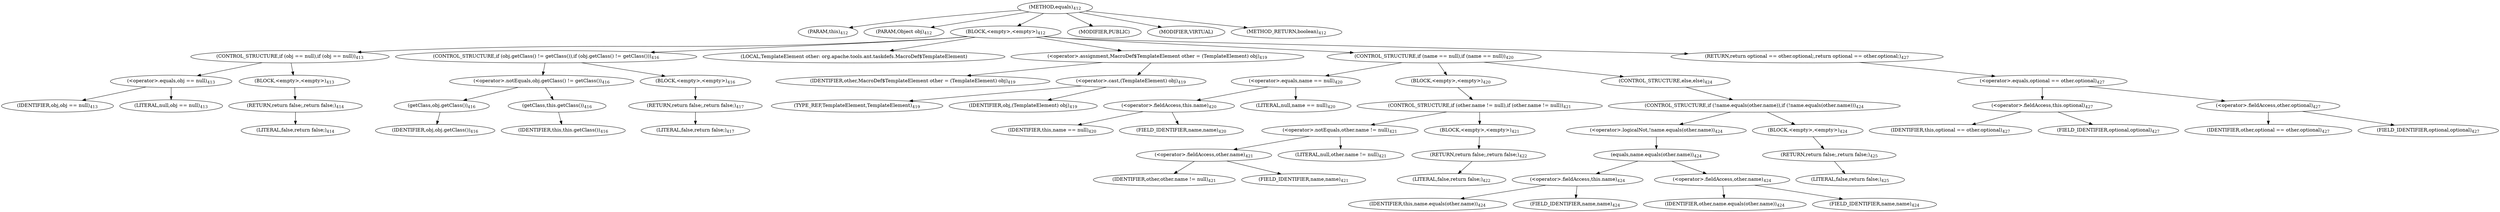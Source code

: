 digraph "equals" {  
"827" [label = <(METHOD,equals)<SUB>412</SUB>> ]
"61" [label = <(PARAM,this)<SUB>412</SUB>> ]
"828" [label = <(PARAM,Object obj)<SUB>412</SUB>> ]
"829" [label = <(BLOCK,&lt;empty&gt;,&lt;empty&gt;)<SUB>412</SUB>> ]
"830" [label = <(CONTROL_STRUCTURE,if (obj == null),if (obj == null))<SUB>413</SUB>> ]
"831" [label = <(&lt;operator&gt;.equals,obj == null)<SUB>413</SUB>> ]
"832" [label = <(IDENTIFIER,obj,obj == null)<SUB>413</SUB>> ]
"833" [label = <(LITERAL,null,obj == null)<SUB>413</SUB>> ]
"834" [label = <(BLOCK,&lt;empty&gt;,&lt;empty&gt;)<SUB>413</SUB>> ]
"835" [label = <(RETURN,return false;,return false;)<SUB>414</SUB>> ]
"836" [label = <(LITERAL,false,return false;)<SUB>414</SUB>> ]
"837" [label = <(CONTROL_STRUCTURE,if (obj.getClass() != getClass()),if (obj.getClass() != getClass()))<SUB>416</SUB>> ]
"838" [label = <(&lt;operator&gt;.notEquals,obj.getClass() != getClass())<SUB>416</SUB>> ]
"839" [label = <(getClass,obj.getClass())<SUB>416</SUB>> ]
"840" [label = <(IDENTIFIER,obj,obj.getClass())<SUB>416</SUB>> ]
"841" [label = <(getClass,this.getClass())<SUB>416</SUB>> ]
"60" [label = <(IDENTIFIER,this,this.getClass())<SUB>416</SUB>> ]
"842" [label = <(BLOCK,&lt;empty&gt;,&lt;empty&gt;)<SUB>416</SUB>> ]
"843" [label = <(RETURN,return false;,return false;)<SUB>417</SUB>> ]
"844" [label = <(LITERAL,false,return false;)<SUB>417</SUB>> ]
"845" [label = <(LOCAL,TemplateElement other: org.apache.tools.ant.taskdefs.MacroDef$TemplateElement)> ]
"846" [label = <(&lt;operator&gt;.assignment,MacroDef$TemplateElement other = (TemplateElement) obj)<SUB>419</SUB>> ]
"847" [label = <(IDENTIFIER,other,MacroDef$TemplateElement other = (TemplateElement) obj)<SUB>419</SUB>> ]
"848" [label = <(&lt;operator&gt;.cast,(TemplateElement) obj)<SUB>419</SUB>> ]
"849" [label = <(TYPE_REF,TemplateElement,TemplateElement)<SUB>419</SUB>> ]
"850" [label = <(IDENTIFIER,obj,(TemplateElement) obj)<SUB>419</SUB>> ]
"851" [label = <(CONTROL_STRUCTURE,if (name == null),if (name == null))<SUB>420</SUB>> ]
"852" [label = <(&lt;operator&gt;.equals,name == null)<SUB>420</SUB>> ]
"853" [label = <(&lt;operator&gt;.fieldAccess,this.name)<SUB>420</SUB>> ]
"854" [label = <(IDENTIFIER,this,name == null)<SUB>420</SUB>> ]
"855" [label = <(FIELD_IDENTIFIER,name,name)<SUB>420</SUB>> ]
"856" [label = <(LITERAL,null,name == null)<SUB>420</SUB>> ]
"857" [label = <(BLOCK,&lt;empty&gt;,&lt;empty&gt;)<SUB>420</SUB>> ]
"858" [label = <(CONTROL_STRUCTURE,if (other.name != null),if (other.name != null))<SUB>421</SUB>> ]
"859" [label = <(&lt;operator&gt;.notEquals,other.name != null)<SUB>421</SUB>> ]
"860" [label = <(&lt;operator&gt;.fieldAccess,other.name)<SUB>421</SUB>> ]
"861" [label = <(IDENTIFIER,other,other.name != null)<SUB>421</SUB>> ]
"862" [label = <(FIELD_IDENTIFIER,name,name)<SUB>421</SUB>> ]
"863" [label = <(LITERAL,null,other.name != null)<SUB>421</SUB>> ]
"864" [label = <(BLOCK,&lt;empty&gt;,&lt;empty&gt;)<SUB>421</SUB>> ]
"865" [label = <(RETURN,return false;,return false;)<SUB>422</SUB>> ]
"866" [label = <(LITERAL,false,return false;)<SUB>422</SUB>> ]
"867" [label = <(CONTROL_STRUCTURE,else,else)<SUB>424</SUB>> ]
"868" [label = <(CONTROL_STRUCTURE,if (!name.equals(other.name)),if (!name.equals(other.name)))<SUB>424</SUB>> ]
"869" [label = <(&lt;operator&gt;.logicalNot,!name.equals(other.name))<SUB>424</SUB>> ]
"870" [label = <(equals,name.equals(other.name))<SUB>424</SUB>> ]
"871" [label = <(&lt;operator&gt;.fieldAccess,this.name)<SUB>424</SUB>> ]
"872" [label = <(IDENTIFIER,this,name.equals(other.name))<SUB>424</SUB>> ]
"873" [label = <(FIELD_IDENTIFIER,name,name)<SUB>424</SUB>> ]
"874" [label = <(&lt;operator&gt;.fieldAccess,other.name)<SUB>424</SUB>> ]
"875" [label = <(IDENTIFIER,other,name.equals(other.name))<SUB>424</SUB>> ]
"876" [label = <(FIELD_IDENTIFIER,name,name)<SUB>424</SUB>> ]
"877" [label = <(BLOCK,&lt;empty&gt;,&lt;empty&gt;)<SUB>424</SUB>> ]
"878" [label = <(RETURN,return false;,return false;)<SUB>425</SUB>> ]
"879" [label = <(LITERAL,false,return false;)<SUB>425</SUB>> ]
"880" [label = <(RETURN,return optional == other.optional;,return optional == other.optional;)<SUB>427</SUB>> ]
"881" [label = <(&lt;operator&gt;.equals,optional == other.optional)<SUB>427</SUB>> ]
"882" [label = <(&lt;operator&gt;.fieldAccess,this.optional)<SUB>427</SUB>> ]
"883" [label = <(IDENTIFIER,this,optional == other.optional)<SUB>427</SUB>> ]
"884" [label = <(FIELD_IDENTIFIER,optional,optional)<SUB>427</SUB>> ]
"885" [label = <(&lt;operator&gt;.fieldAccess,other.optional)<SUB>427</SUB>> ]
"886" [label = <(IDENTIFIER,other,optional == other.optional)<SUB>427</SUB>> ]
"887" [label = <(FIELD_IDENTIFIER,optional,optional)<SUB>427</SUB>> ]
"888" [label = <(MODIFIER,PUBLIC)> ]
"889" [label = <(MODIFIER,VIRTUAL)> ]
"890" [label = <(METHOD_RETURN,boolean)<SUB>412</SUB>> ]
  "827" -> "61" 
  "827" -> "828" 
  "827" -> "829" 
  "827" -> "888" 
  "827" -> "889" 
  "827" -> "890" 
  "829" -> "830" 
  "829" -> "837" 
  "829" -> "845" 
  "829" -> "846" 
  "829" -> "851" 
  "829" -> "880" 
  "830" -> "831" 
  "830" -> "834" 
  "831" -> "832" 
  "831" -> "833" 
  "834" -> "835" 
  "835" -> "836" 
  "837" -> "838" 
  "837" -> "842" 
  "838" -> "839" 
  "838" -> "841" 
  "839" -> "840" 
  "841" -> "60" 
  "842" -> "843" 
  "843" -> "844" 
  "846" -> "847" 
  "846" -> "848" 
  "848" -> "849" 
  "848" -> "850" 
  "851" -> "852" 
  "851" -> "857" 
  "851" -> "867" 
  "852" -> "853" 
  "852" -> "856" 
  "853" -> "854" 
  "853" -> "855" 
  "857" -> "858" 
  "858" -> "859" 
  "858" -> "864" 
  "859" -> "860" 
  "859" -> "863" 
  "860" -> "861" 
  "860" -> "862" 
  "864" -> "865" 
  "865" -> "866" 
  "867" -> "868" 
  "868" -> "869" 
  "868" -> "877" 
  "869" -> "870" 
  "870" -> "871" 
  "870" -> "874" 
  "871" -> "872" 
  "871" -> "873" 
  "874" -> "875" 
  "874" -> "876" 
  "877" -> "878" 
  "878" -> "879" 
  "880" -> "881" 
  "881" -> "882" 
  "881" -> "885" 
  "882" -> "883" 
  "882" -> "884" 
  "885" -> "886" 
  "885" -> "887" 
}
